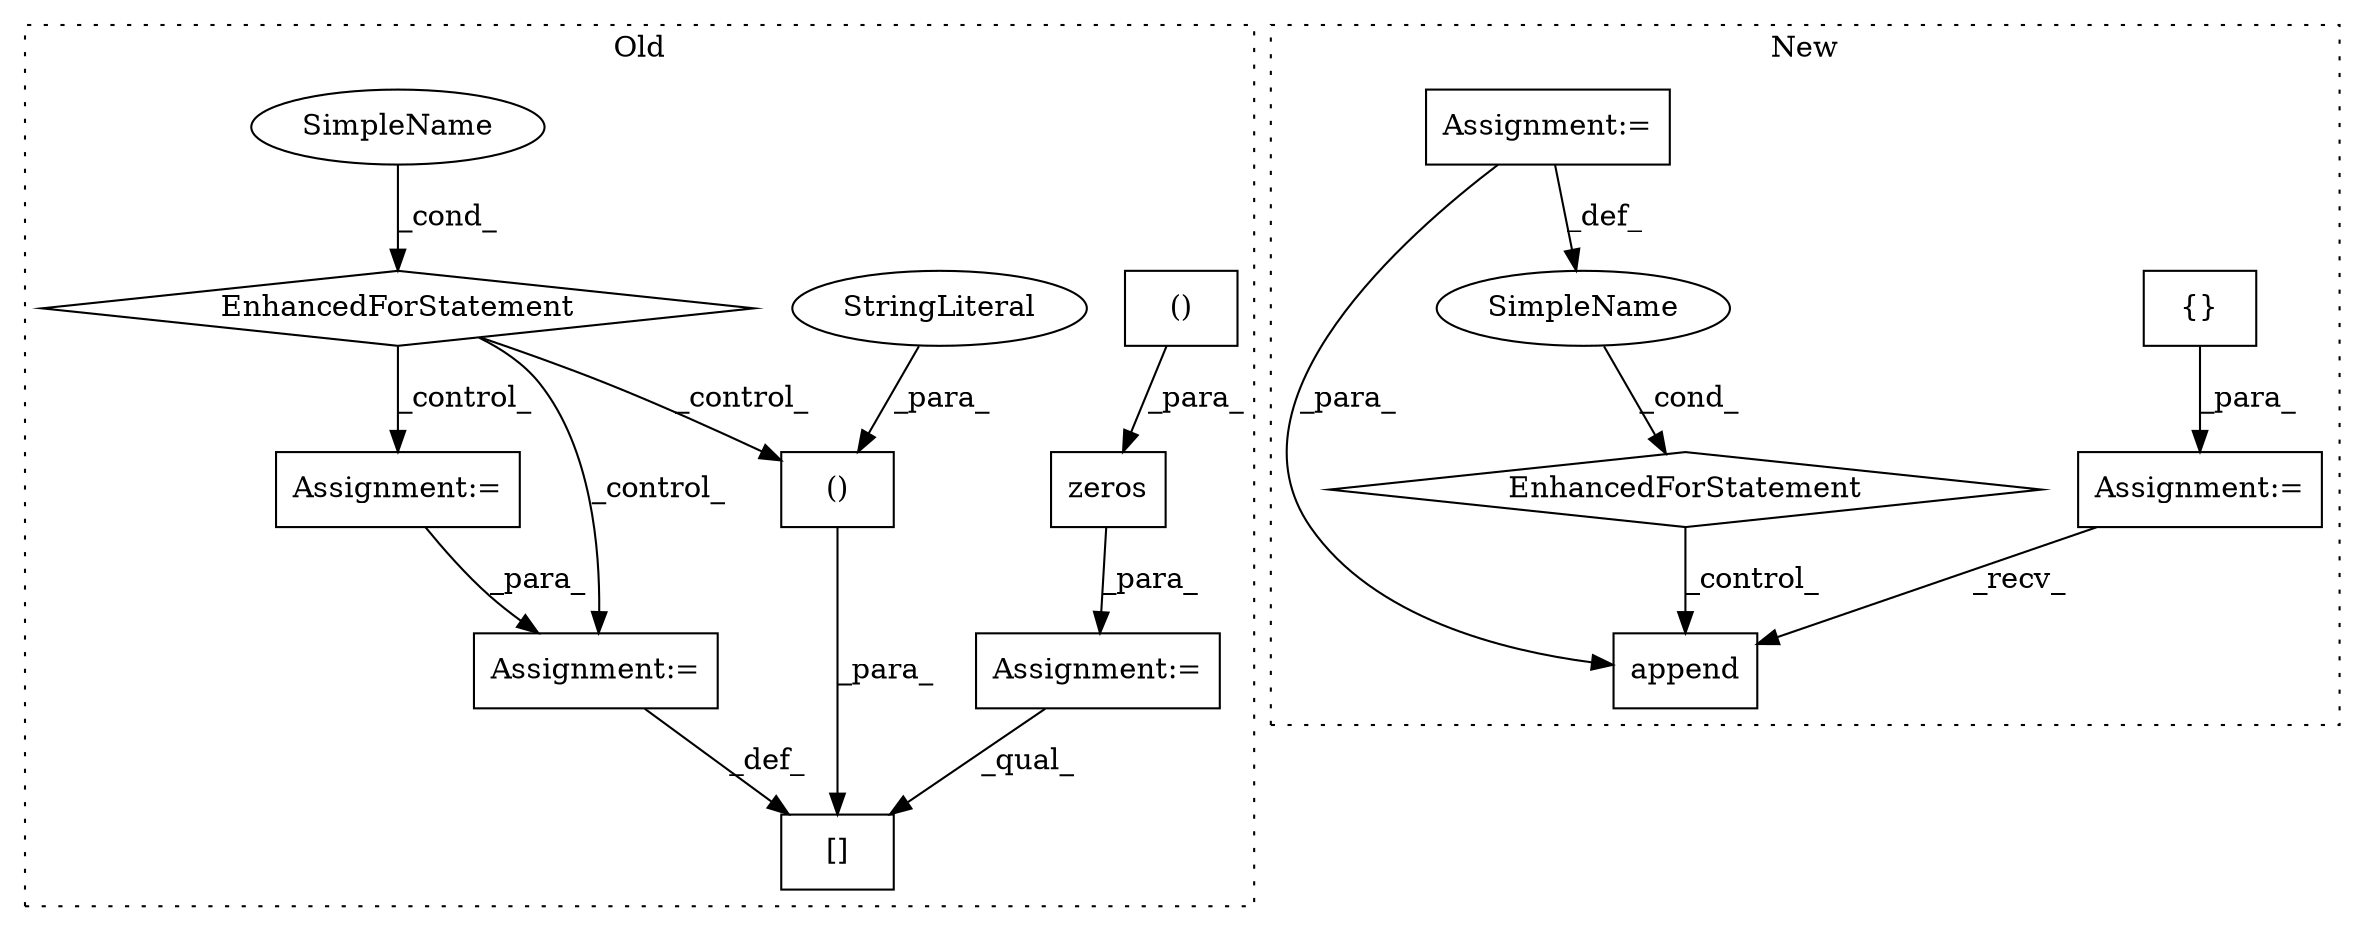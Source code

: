 digraph G {
subgraph cluster0 {
1 [label="zeros" a="32" s="6878,6920" l="11,2" shape="box"];
3 [label="Assignment:=" a="7" s="6874" l="1" shape="box"];
4 [label="[]" a="2" s="7389,7517" l="20,2" shape="box"];
5 [label="Assignment:=" a="7" s="7193" l="1" shape="box"];
8 [label="()" a="106" s="6889" l="31" shape="box"];
11 [label="SimpleName" a="42" s="7010" l="8" shape="ellipse"];
12 [label="()" a="106" s="7409" l="108" shape="box"];
13 [label="StringLiteral" a="45" s="7409" l="50" shape="ellipse"];
14 [label="Assignment:=" a="7" s="7519" l="1" shape="box"];
15 [label="EnhancedForStatement" a="70" s="6953,7036" l="53,2" shape="diamond"];
label = "Old";
style="dotted";
}
subgraph cluster1 {
2 [label="append" a="32" s="12604,12724" l="7,1" shape="box"];
6 [label="Assignment:=" a="7" s="12494" l="1" shape="box"];
7 [label="{}" a="4" s="12504" l="2" shape="box"];
9 [label="EnhancedForStatement" a="70" s="12512,12584" l="53,2" shape="diamond"];
10 [label="SimpleName" a="42" s="12569" l="7" shape="ellipse"];
16 [label="Assignment:=" a="7" s="12512,12584" l="53,2" shape="box"];
label = "New";
style="dotted";
}
1 -> 3 [label="_para_"];
3 -> 4 [label="_qual_"];
5 -> 14 [label="_para_"];
6 -> 2 [label="_recv_"];
7 -> 6 [label="_para_"];
8 -> 1 [label="_para_"];
9 -> 2 [label="_control_"];
10 -> 9 [label="_cond_"];
11 -> 15 [label="_cond_"];
12 -> 4 [label="_para_"];
13 -> 12 [label="_para_"];
14 -> 4 [label="_def_"];
15 -> 14 [label="_control_"];
15 -> 5 [label="_control_"];
15 -> 12 [label="_control_"];
16 -> 2 [label="_para_"];
16 -> 10 [label="_def_"];
}